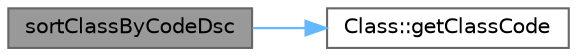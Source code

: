 digraph "sortClassByCodeDsc"
{
 // LATEX_PDF_SIZE
  bgcolor="transparent";
  edge [fontname=Helvetica,fontsize=10,labelfontname=Helvetica,labelfontsize=10];
  node [fontname=Helvetica,fontsize=10,shape=box,height=0.2,width=0.4];
  rankdir="LR";
  Node1 [label="sortClassByCodeDsc",height=0.2,width=0.4,color="gray40", fillcolor="grey60", style="filled", fontcolor="black",tooltip=" "];
  Node1 -> Node2 [color="steelblue1",style="solid"];
  Node2 [label="Class::getClassCode",height=0.2,width=0.4,color="grey40", fillcolor="white", style="filled",URL="$class_class.html#aa68718414a5cad02b1afdba4ad450971",tooltip=" "];
}

